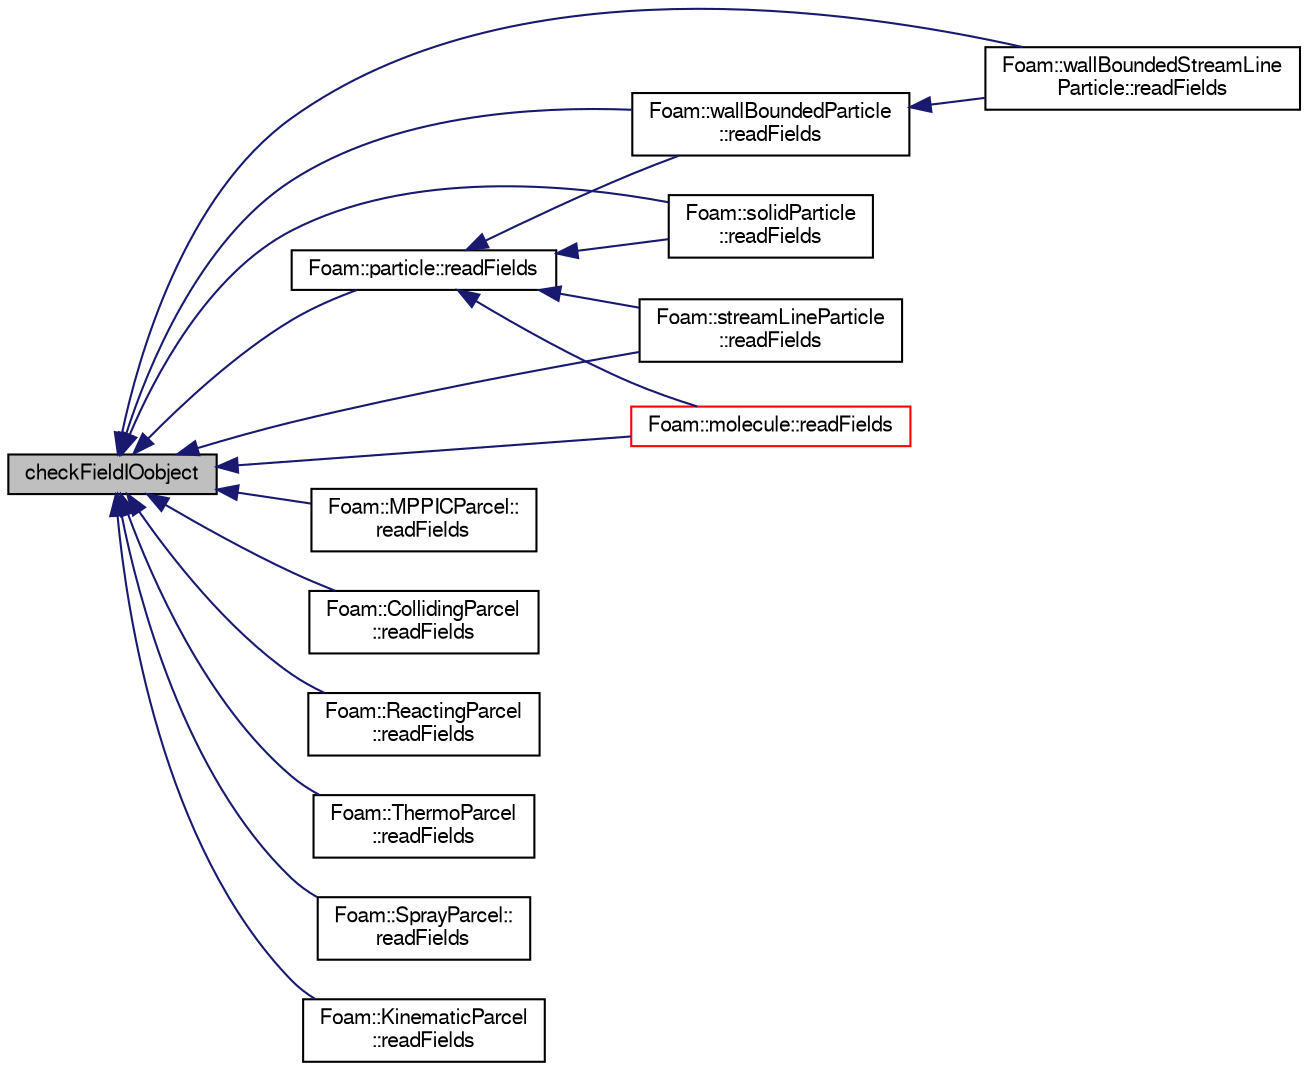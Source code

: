 digraph "checkFieldIOobject"
{
  bgcolor="transparent";
  edge [fontname="FreeSans",fontsize="10",labelfontname="FreeSans",labelfontsize="10"];
  node [fontname="FreeSans",fontsize="10",shape=record];
  rankdir="LR";
  Node1 [label="checkFieldIOobject",height=0.2,width=0.4,color="black", fillcolor="grey75", style="filled" fontcolor="black"];
  Node1 -> Node2 [dir="back",color="midnightblue",fontsize="10",style="solid",fontname="FreeSans"];
  Node2 [label="Foam::wallBoundedStreamLine\lParticle::readFields",height=0.2,width=0.4,color="black",URL="$a02754.html#ae1b5d2c10ca3d41e997a390d1dca1853",tooltip="Read. "];
  Node1 -> Node3 [dir="back",color="midnightblue",fontsize="10",style="solid",fontname="FreeSans"];
  Node3 [label="Foam::solidParticle\l::readFields",height=0.2,width=0.4,color="black",URL="$a02304.html#ac7cf0a4e59ebca835e0e428904eecb41"];
  Node1 -> Node4 [dir="back",color="midnightblue",fontsize="10",style="solid",fontname="FreeSans"];
  Node4 [label="Foam::MPPICParcel::\lreadFields",height=0.2,width=0.4,color="black",URL="$a01494.html#ae1118a08fed2fe58c47d9142f0f131af",tooltip="Read. "];
  Node1 -> Node5 [dir="back",color="midnightblue",fontsize="10",style="solid",fontname="FreeSans"];
  Node5 [label="Foam::streamLineParticle\l::readFields",height=0.2,width=0.4,color="black",URL="$a02387.html#a6dcd4895ca674d477a9117e63ea82691",tooltip="Read. "];
  Node1 -> Node6 [dir="back",color="midnightblue",fontsize="10",style="solid",fontname="FreeSans"];
  Node6 [label="Foam::CollidingParcel\l::readFields",height=0.2,width=0.4,color="black",URL="$a00301.html#ae1118a08fed2fe58c47d9142f0f131af",tooltip="Read. "];
  Node1 -> Node7 [dir="back",color="midnightblue",fontsize="10",style="solid",fontname="FreeSans"];
  Node7 [label="Foam::wallBoundedParticle\l::readFields",height=0.2,width=0.4,color="black",URL="$a02752.html#aeb3ed2213b2b23bf4544856579583441",tooltip="Read. "];
  Node7 -> Node2 [dir="back",color="midnightblue",fontsize="10",style="solid",fontname="FreeSans"];
  Node1 -> Node8 [dir="back",color="midnightblue",fontsize="10",style="solid",fontname="FreeSans"];
  Node8 [label="Foam::molecule::readFields",height=0.2,width=0.4,color="red",URL="$a01478.html#acb3924c097c11bf0acea90e570b814d0"];
  Node1 -> Node9 [dir="back",color="midnightblue",fontsize="10",style="solid",fontname="FreeSans"];
  Node9 [label="Foam::ReactingParcel\l::readFields",height=0.2,width=0.4,color="black",URL="$a02030.html#aef842d059922eaaa167c7b8c37378e17",tooltip="Read. "];
  Node1 -> Node10 [dir="back",color="midnightblue",fontsize="10",style="solid",fontname="FreeSans"];
  Node10 [label="Foam::ThermoParcel\l::readFields",height=0.2,width=0.4,color="black",URL="$a02522.html#ae1118a08fed2fe58c47d9142f0f131af",tooltip="Read. "];
  Node1 -> Node11 [dir="back",color="midnightblue",fontsize="10",style="solid",fontname="FreeSans"];
  Node11 [label="Foam::SprayParcel::\lreadFields",height=0.2,width=0.4,color="black",URL="$a02342.html#aef842d059922eaaa167c7b8c37378e17",tooltip="Read. "];
  Node1 -> Node12 [dir="back",color="midnightblue",fontsize="10",style="solid",fontname="FreeSans"];
  Node12 [label="Foam::particle::readFields",height=0.2,width=0.4,color="black",URL="$a01725.html#ae1118a08fed2fe58c47d9142f0f131af",tooltip="Read the fields associated with the owner cloud. "];
  Node12 -> Node8 [dir="back",color="midnightblue",fontsize="10",style="solid",fontname="FreeSans"];
  Node12 -> Node3 [dir="back",color="midnightblue",fontsize="10",style="solid",fontname="FreeSans"];
  Node12 -> Node5 [dir="back",color="midnightblue",fontsize="10",style="solid",fontname="FreeSans"];
  Node12 -> Node7 [dir="back",color="midnightblue",fontsize="10",style="solid",fontname="FreeSans"];
  Node1 -> Node13 [dir="back",color="midnightblue",fontsize="10",style="solid",fontname="FreeSans"];
  Node13 [label="Foam::KinematicParcel\l::readFields",height=0.2,width=0.4,color="black",URL="$a01196.html#ae1118a08fed2fe58c47d9142f0f131af",tooltip="Read. "];
}

